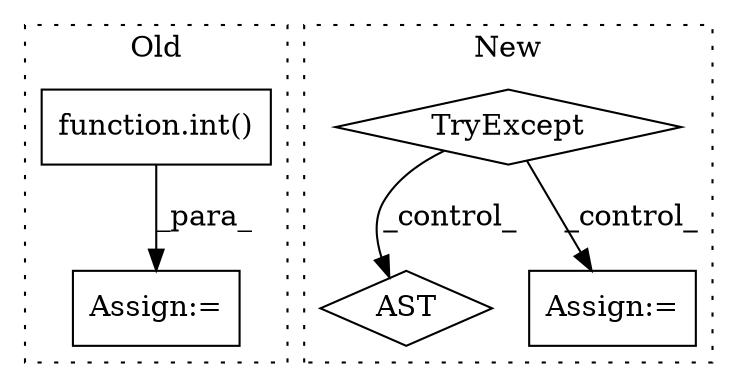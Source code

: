 digraph G {
subgraph cluster0 {
1 [label="function.int()" a="75" s="190,224" l="4,1" shape="box"];
3 [label="Assign:=" a="68" s="187" l="3" shape="box"];
label = "Old";
style="dotted";
}
subgraph cluster1 {
2 [label="TryExcept" a="71" s="166" l="17" shape="diamond"];
4 [label="AST" a="2" s="393,0" l="7,0" shape="diamond"];
5 [label="Assign:=" a="68" s="186" l="3" shape="box"];
label = "New";
style="dotted";
}
1 -> 3 [label="_para_"];
2 -> 5 [label="_control_"];
2 -> 4 [label="_control_"];
}